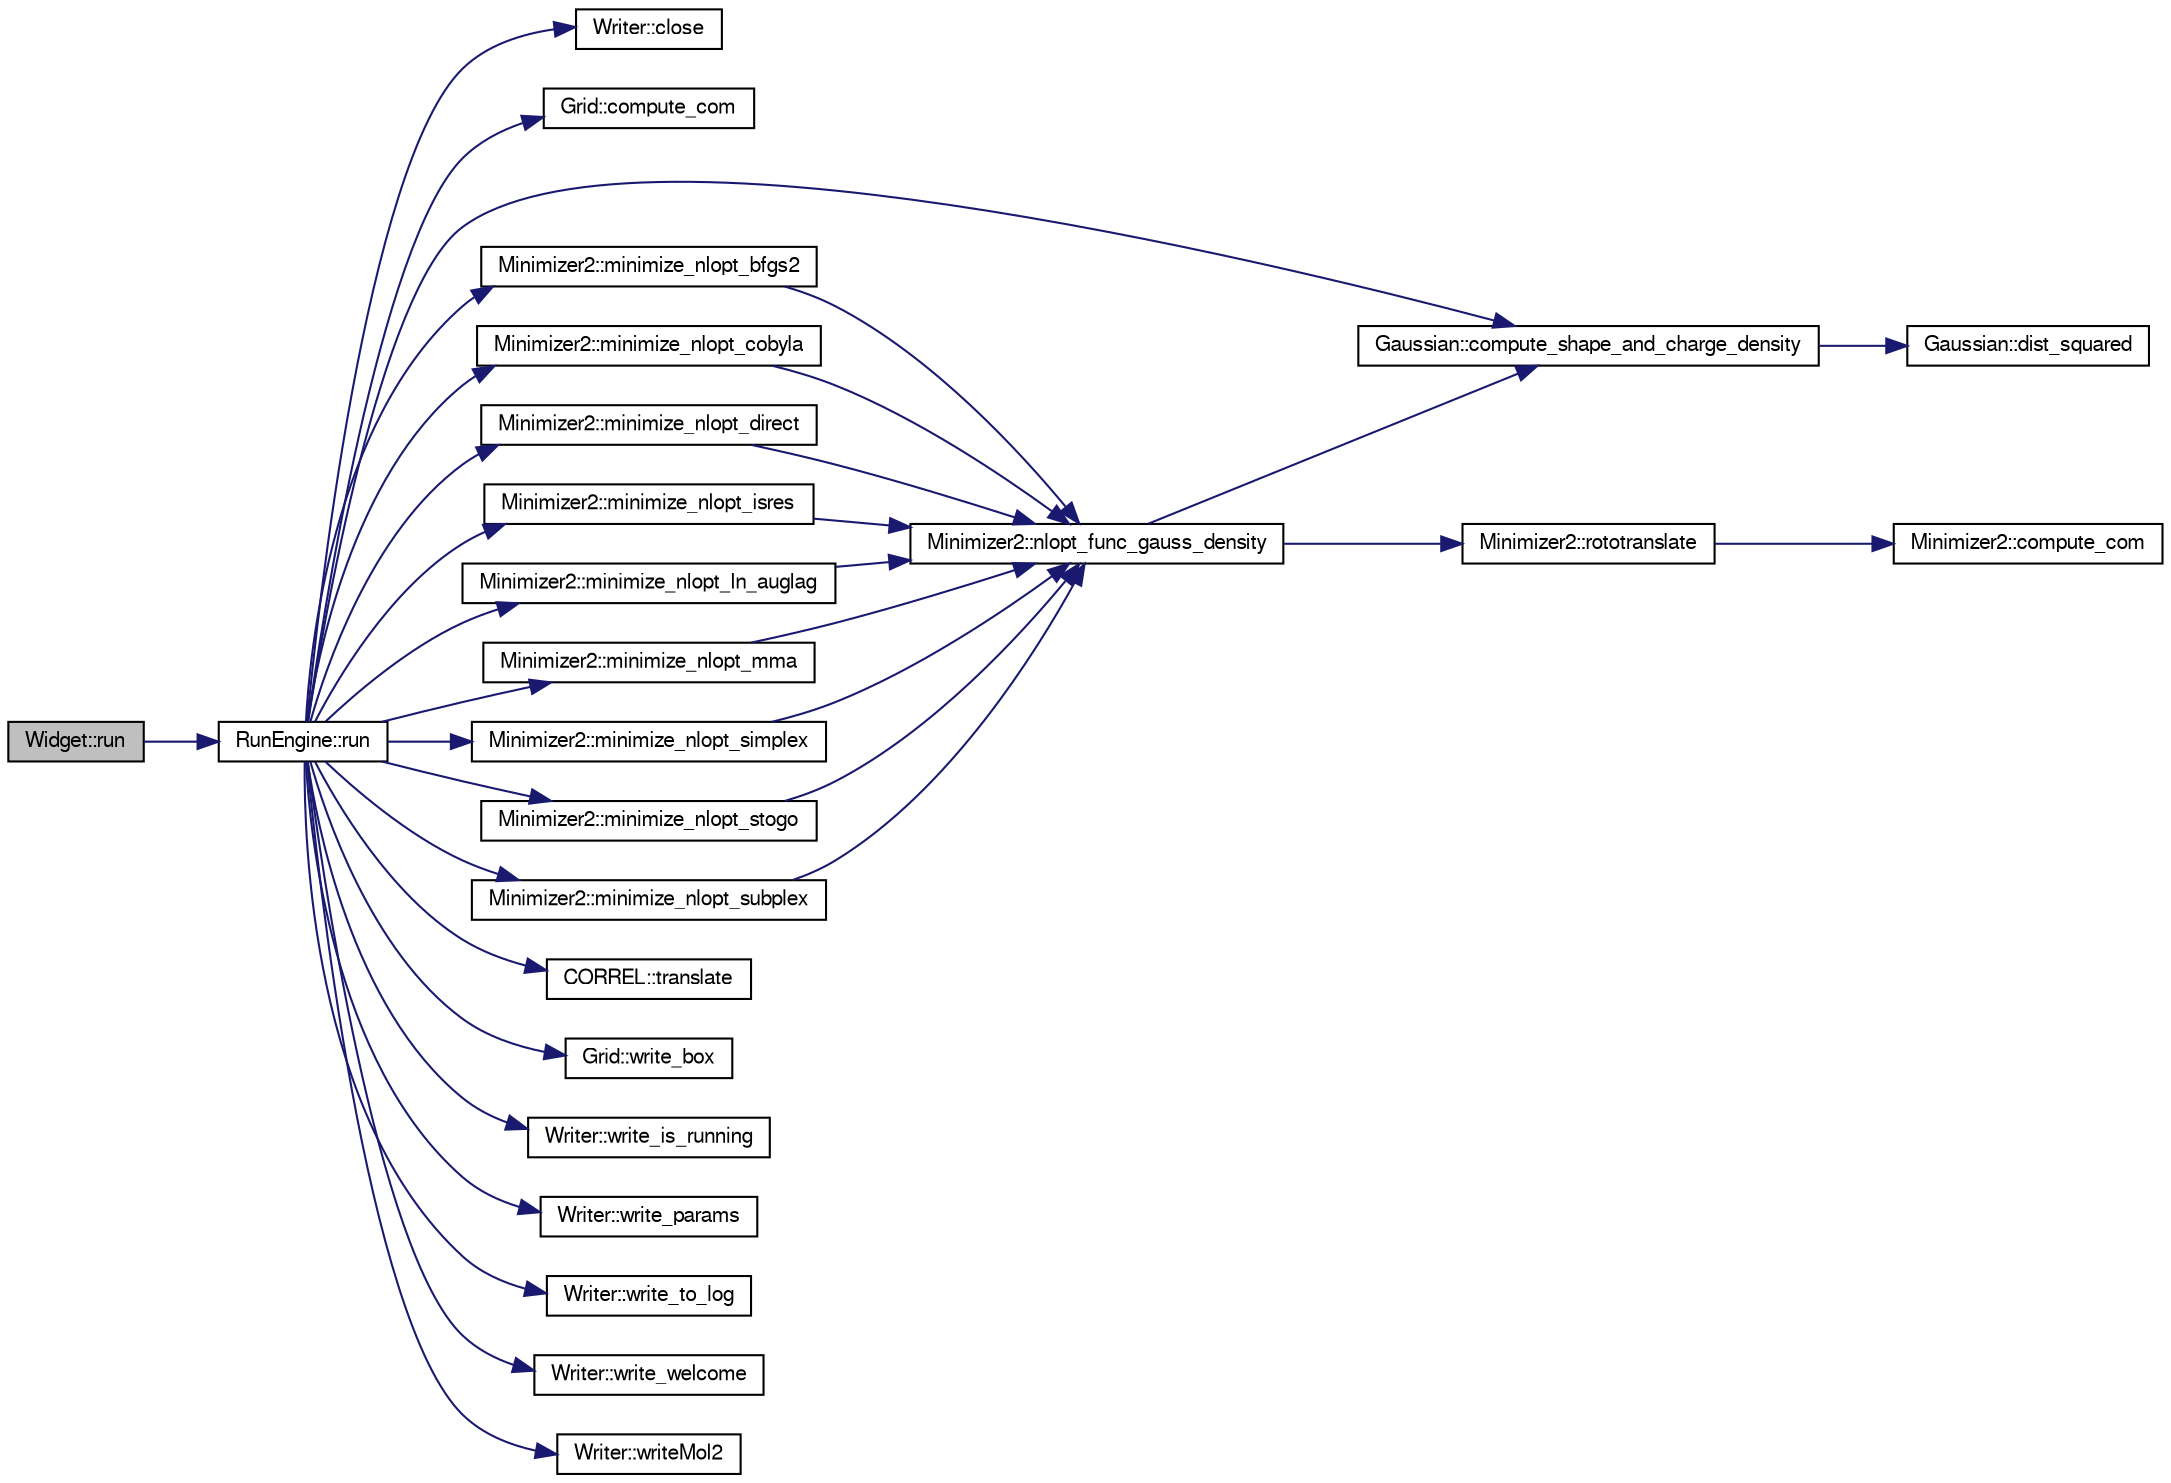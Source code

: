 digraph G
{
  edge [fontname="FreeSans",fontsize="10",labelfontname="FreeSans",labelfontsize="10"];
  node [fontname="FreeSans",fontsize="10",shape=record];
  rankdir=LR;
  Node1 [label="Widget::run",height=0.2,width=0.4,color="black", fillcolor="grey75", style="filled" fontcolor="black"];
  Node1 -> Node2 [color="midnightblue",fontsize="10",style="solid",fontname="FreeSans"];
  Node2 [label="RunEngine::run",height=0.2,width=0.4,color="black", fillcolor="white", style="filled",URL="$classRunEngine.html#a83014ce0e33ab9570f068e8c5991750b",tooltip="Function run."];
  Node2 -> Node3 [color="midnightblue",fontsize="10",style="solid",fontname="FreeSans"];
  Node3 [label="Writer::close",height=0.2,width=0.4,color="black", fillcolor="white", style="filled",URL="$classWriter.html#a0e062f09b761e7aee0638ae9bb8de234"];
  Node2 -> Node4 [color="midnightblue",fontsize="10",style="solid",fontname="FreeSans"];
  Node4 [label="Grid::compute_com",height=0.2,width=0.4,color="black", fillcolor="white", style="filled",URL="$classGrid.html#a995b7d957f244276f0b0cb8835fd7e9a"];
  Node2 -> Node5 [color="midnightblue",fontsize="10",style="solid",fontname="FreeSans"];
  Node5 [label="Gaussian::compute_shape_and_charge_density",height=0.2,width=0.4,color="black", fillcolor="white", style="filled",URL="$classGaussian.html#ae28140feb3ad3043854394808e97b4cf"];
  Node5 -> Node6 [color="midnightblue",fontsize="10",style="solid",fontname="FreeSans"];
  Node6 [label="Gaussian::dist_squared",height=0.2,width=0.4,color="black", fillcolor="white", style="filled",URL="$classGaussian.html#ae9535543b557e8481b3b7ad1e559d4c0"];
  Node2 -> Node7 [color="midnightblue",fontsize="10",style="solid",fontname="FreeSans"];
  Node7 [label="Minimizer2::minimize_nlopt_bfgs2",height=0.2,width=0.4,color="black", fillcolor="white", style="filled",URL="$classMinimizer2.html#a4981a5f90d855bc1d25b857881edb172"];
  Node7 -> Node8 [color="midnightblue",fontsize="10",style="solid",fontname="FreeSans"];
  Node8 [label="Minimizer2::nlopt_func_gauss_density",height=0.2,width=0.4,color="black", fillcolor="white", style="filled",URL="$classMinimizer2.html#a1e0732ccaf045c27bb2cc3186fddff55",tooltip="Objective function for Gaussian Shape and Charge computation."];
  Node8 -> Node5 [color="midnightblue",fontsize="10",style="solid",fontname="FreeSans"];
  Node8 -> Node9 [color="midnightblue",fontsize="10",style="solid",fontname="FreeSans"];
  Node9 [label="Minimizer2::rototranslate",height=0.2,width=0.4,color="black", fillcolor="white", style="filled",URL="$classMinimizer2.html#a7bc4c2fe892e0339048d9ca7932cdf69",tooltip="Computes new coordinates after a translation and a rotation."];
  Node9 -> Node10 [color="midnightblue",fontsize="10",style="solid",fontname="FreeSans"];
  Node10 [label="Minimizer2::compute_com",height=0.2,width=0.4,color="black", fillcolor="white", style="filled",URL="$classMinimizer2.html#addd14de621061132835370b3d02cd405",tooltip="Computes the center of mass of a molecular system."];
  Node2 -> Node11 [color="midnightblue",fontsize="10",style="solid",fontname="FreeSans"];
  Node11 [label="Minimizer2::minimize_nlopt_cobyla",height=0.2,width=0.4,color="black", fillcolor="white", style="filled",URL="$classMinimizer2.html#a09c326d8dfd60883a7506e0ebfdf4962"];
  Node11 -> Node8 [color="midnightblue",fontsize="10",style="solid",fontname="FreeSans"];
  Node2 -> Node12 [color="midnightblue",fontsize="10",style="solid",fontname="FreeSans"];
  Node12 [label="Minimizer2::minimize_nlopt_direct",height=0.2,width=0.4,color="black", fillcolor="white", style="filled",URL="$classMinimizer2.html#ac8b7b2846ad8d37e41f1b6b07045aef2"];
  Node12 -> Node8 [color="midnightblue",fontsize="10",style="solid",fontname="FreeSans"];
  Node2 -> Node13 [color="midnightblue",fontsize="10",style="solid",fontname="FreeSans"];
  Node13 [label="Minimizer2::minimize_nlopt_isres",height=0.2,width=0.4,color="black", fillcolor="white", style="filled",URL="$classMinimizer2.html#aca9af00ae1cf0399a476cbb6e22e09e3"];
  Node13 -> Node8 [color="midnightblue",fontsize="10",style="solid",fontname="FreeSans"];
  Node2 -> Node14 [color="midnightblue",fontsize="10",style="solid",fontname="FreeSans"];
  Node14 [label="Minimizer2::minimize_nlopt_ln_auglag",height=0.2,width=0.4,color="black", fillcolor="white", style="filled",URL="$classMinimizer2.html#a9a993fd3029f2be3c6096e385e1c5ba4",tooltip="Minimizes the objective function using local AUGLAG as implemented in NLOPT without using derivatives..."];
  Node14 -> Node8 [color="midnightblue",fontsize="10",style="solid",fontname="FreeSans"];
  Node2 -> Node15 [color="midnightblue",fontsize="10",style="solid",fontname="FreeSans"];
  Node15 [label="Minimizer2::minimize_nlopt_mma",height=0.2,width=0.4,color="black", fillcolor="white", style="filled",URL="$classMinimizer2.html#a39d440b959db32c57baab3a322758821"];
  Node15 -> Node8 [color="midnightblue",fontsize="10",style="solid",fontname="FreeSans"];
  Node2 -> Node16 [color="midnightblue",fontsize="10",style="solid",fontname="FreeSans"];
  Node16 [label="Minimizer2::minimize_nlopt_simplex",height=0.2,width=0.4,color="black", fillcolor="white", style="filled",URL="$classMinimizer2.html#acd7f7eb0f80c6b91268d3b81abd5bd1e"];
  Node16 -> Node8 [color="midnightblue",fontsize="10",style="solid",fontname="FreeSans"];
  Node2 -> Node17 [color="midnightblue",fontsize="10",style="solid",fontname="FreeSans"];
  Node17 [label="Minimizer2::minimize_nlopt_stogo",height=0.2,width=0.4,color="black", fillcolor="white", style="filled",URL="$classMinimizer2.html#a3c0a0abe78fc3b33e91e098d13b7f43a"];
  Node17 -> Node8 [color="midnightblue",fontsize="10",style="solid",fontname="FreeSans"];
  Node2 -> Node18 [color="midnightblue",fontsize="10",style="solid",fontname="FreeSans"];
  Node18 [label="Minimizer2::minimize_nlopt_subplex",height=0.2,width=0.4,color="black", fillcolor="white", style="filled",URL="$classMinimizer2.html#a781d7c1c19a0198afaa2e42bfee1651d"];
  Node18 -> Node8 [color="midnightblue",fontsize="10",style="solid",fontname="FreeSans"];
  Node2 -> Node19 [color="midnightblue",fontsize="10",style="solid",fontname="FreeSans"];
  Node19 [label="CORREL::translate",height=0.2,width=0.4,color="black", fillcolor="white", style="filled",URL="$classCORREL.html#ab2a0a4f465fc8f5fb104b1b082fcd478"];
  Node2 -> Node20 [color="midnightblue",fontsize="10",style="solid",fontname="FreeSans"];
  Node20 [label="Grid::write_box",height=0.2,width=0.4,color="black", fillcolor="white", style="filled",URL="$classGrid.html#ac47ec8672fada6fd797e3088d6b97807"];
  Node2 -> Node21 [color="midnightblue",fontsize="10",style="solid",fontname="FreeSans"];
  Node21 [label="Writer::write_is_running",height=0.2,width=0.4,color="black", fillcolor="white", style="filled",URL="$classWriter.html#a443ea89bda3fe215092995431029f238",tooltip="Class destructor. Closes the logfile."];
  Node2 -> Node22 [color="midnightblue",fontsize="10",style="solid",fontname="FreeSans"];
  Node22 [label="Writer::write_params",height=0.2,width=0.4,color="black", fillcolor="white", style="filled",URL="$classWriter.html#aae2301f0f38bc7425b9bebd9d01fcf25"];
  Node2 -> Node23 [color="midnightblue",fontsize="10",style="solid",fontname="FreeSans"];
  Node23 [label="Writer::write_to_log",height=0.2,width=0.4,color="black", fillcolor="white", style="filled",URL="$classWriter.html#ae6c8a4c5bc3323564a9fe23ebd288dcb"];
  Node2 -> Node24 [color="midnightblue",fontsize="10",style="solid",fontname="FreeSans"];
  Node24 [label="Writer::write_welcome",height=0.2,width=0.4,color="black", fillcolor="white", style="filled",URL="$classWriter.html#a12c58122d5143eb3e87c368459767da3",tooltip="This function writes a &quot;welcome&quot; message."];
  Node2 -> Node25 [color="midnightblue",fontsize="10",style="solid",fontname="FreeSans"];
  Node25 [label="Writer::writeMol2",height=0.2,width=0.4,color="black", fillcolor="white", style="filled",URL="$classWriter.html#adacf59995df761e703323cffc4c38caa"];
}
